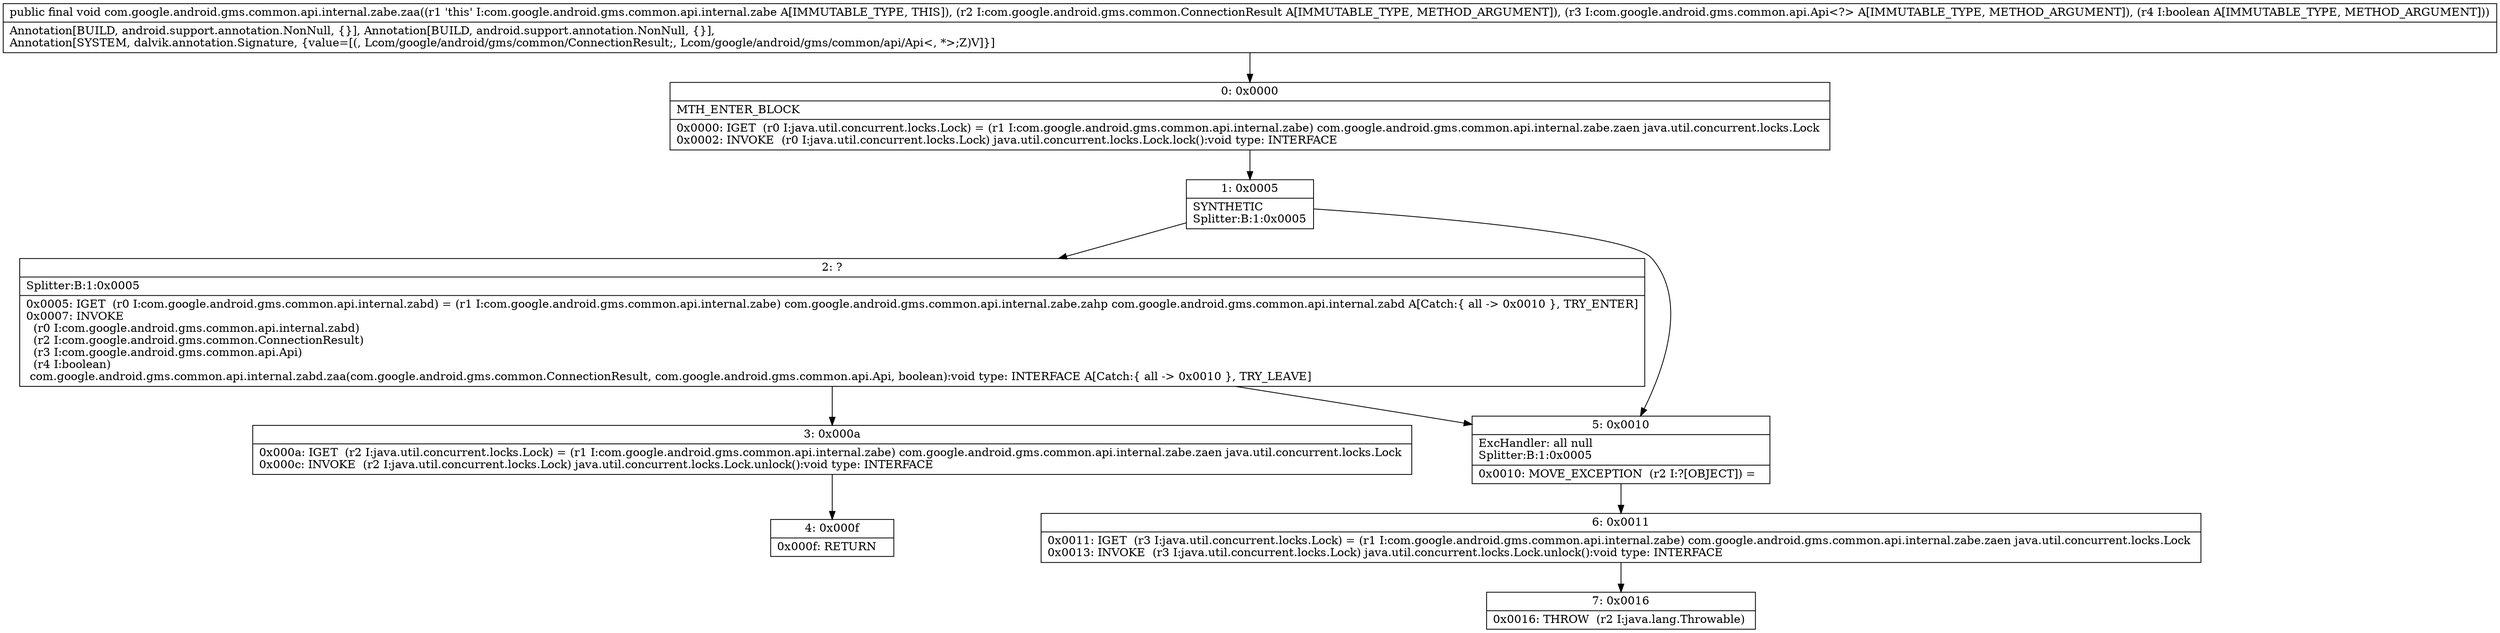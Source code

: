 digraph "CFG forcom.google.android.gms.common.api.internal.zabe.zaa(Lcom\/google\/android\/gms\/common\/ConnectionResult;Lcom\/google\/android\/gms\/common\/api\/Api;Z)V" {
Node_0 [shape=record,label="{0\:\ 0x0000|MTH_ENTER_BLOCK\l|0x0000: IGET  (r0 I:java.util.concurrent.locks.Lock) = (r1 I:com.google.android.gms.common.api.internal.zabe) com.google.android.gms.common.api.internal.zabe.zaen java.util.concurrent.locks.Lock \l0x0002: INVOKE  (r0 I:java.util.concurrent.locks.Lock) java.util.concurrent.locks.Lock.lock():void type: INTERFACE \l}"];
Node_1 [shape=record,label="{1\:\ 0x0005|SYNTHETIC\lSplitter:B:1:0x0005\l}"];
Node_2 [shape=record,label="{2\:\ ?|Splitter:B:1:0x0005\l|0x0005: IGET  (r0 I:com.google.android.gms.common.api.internal.zabd) = (r1 I:com.google.android.gms.common.api.internal.zabe) com.google.android.gms.common.api.internal.zabe.zahp com.google.android.gms.common.api.internal.zabd A[Catch:\{ all \-\> 0x0010 \}, TRY_ENTER]\l0x0007: INVOKE  \l  (r0 I:com.google.android.gms.common.api.internal.zabd)\l  (r2 I:com.google.android.gms.common.ConnectionResult)\l  (r3 I:com.google.android.gms.common.api.Api)\l  (r4 I:boolean)\l com.google.android.gms.common.api.internal.zabd.zaa(com.google.android.gms.common.ConnectionResult, com.google.android.gms.common.api.Api, boolean):void type: INTERFACE A[Catch:\{ all \-\> 0x0010 \}, TRY_LEAVE]\l}"];
Node_3 [shape=record,label="{3\:\ 0x000a|0x000a: IGET  (r2 I:java.util.concurrent.locks.Lock) = (r1 I:com.google.android.gms.common.api.internal.zabe) com.google.android.gms.common.api.internal.zabe.zaen java.util.concurrent.locks.Lock \l0x000c: INVOKE  (r2 I:java.util.concurrent.locks.Lock) java.util.concurrent.locks.Lock.unlock():void type: INTERFACE \l}"];
Node_4 [shape=record,label="{4\:\ 0x000f|0x000f: RETURN   \l}"];
Node_5 [shape=record,label="{5\:\ 0x0010|ExcHandler: all null\lSplitter:B:1:0x0005\l|0x0010: MOVE_EXCEPTION  (r2 I:?[OBJECT]) =  \l}"];
Node_6 [shape=record,label="{6\:\ 0x0011|0x0011: IGET  (r3 I:java.util.concurrent.locks.Lock) = (r1 I:com.google.android.gms.common.api.internal.zabe) com.google.android.gms.common.api.internal.zabe.zaen java.util.concurrent.locks.Lock \l0x0013: INVOKE  (r3 I:java.util.concurrent.locks.Lock) java.util.concurrent.locks.Lock.unlock():void type: INTERFACE \l}"];
Node_7 [shape=record,label="{7\:\ 0x0016|0x0016: THROW  (r2 I:java.lang.Throwable) \l}"];
MethodNode[shape=record,label="{public final void com.google.android.gms.common.api.internal.zabe.zaa((r1 'this' I:com.google.android.gms.common.api.internal.zabe A[IMMUTABLE_TYPE, THIS]), (r2 I:com.google.android.gms.common.ConnectionResult A[IMMUTABLE_TYPE, METHOD_ARGUMENT]), (r3 I:com.google.android.gms.common.api.Api\<?\> A[IMMUTABLE_TYPE, METHOD_ARGUMENT]), (r4 I:boolean A[IMMUTABLE_TYPE, METHOD_ARGUMENT]))  | Annotation[BUILD, android.support.annotation.NonNull, \{\}], Annotation[BUILD, android.support.annotation.NonNull, \{\}], \lAnnotation[SYSTEM, dalvik.annotation.Signature, \{value=[(, Lcom\/google\/android\/gms\/common\/ConnectionResult;, Lcom\/google\/android\/gms\/common\/api\/Api\<, *\>;Z)V]\}]\l}"];
MethodNode -> Node_0;
Node_0 -> Node_1;
Node_1 -> Node_2;
Node_1 -> Node_5;
Node_2 -> Node_3;
Node_2 -> Node_5;
Node_3 -> Node_4;
Node_5 -> Node_6;
Node_6 -> Node_7;
}

